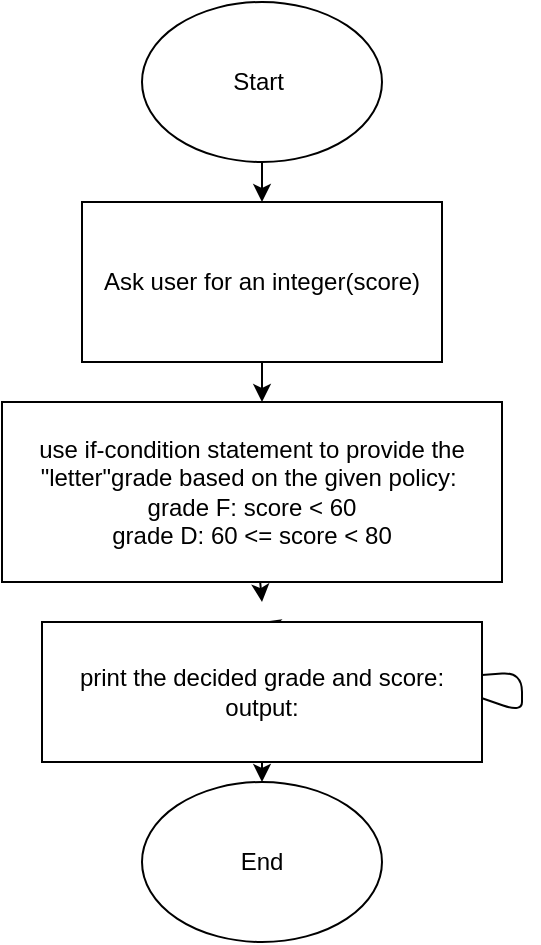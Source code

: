 <mxfile>
    <diagram id="Ll_64Q-51TuKkpA9_rPN" name="Page-1">
        <mxGraphModel dx="349" dy="390" grid="1" gridSize="10" guides="1" tooltips="1" connect="1" arrows="1" fold="1" page="1" pageScale="1" pageWidth="850" pageHeight="1100" math="0" shadow="0">
            <root>
                <mxCell id="0"/>
                <mxCell id="1" parent="0"/>
                <mxCell id="3" style="edgeStyle=none;html=1;" edge="1" parent="1" source="2">
                    <mxGeometry relative="1" as="geometry">
                        <mxPoint x="180" y="120" as="targetPoint"/>
                    </mxGeometry>
                </mxCell>
                <mxCell id="2" value="Start&amp;nbsp;" style="ellipse;whiteSpace=wrap;html=1;" vertex="1" parent="1">
                    <mxGeometry x="120" y="20" width="120" height="80" as="geometry"/>
                </mxCell>
                <mxCell id="6" style="edgeStyle=none;html=1;" edge="1" parent="1" source="4">
                    <mxGeometry relative="1" as="geometry">
                        <mxPoint x="180" y="220" as="targetPoint"/>
                    </mxGeometry>
                </mxCell>
                <mxCell id="4" value="Ask user for an integer(score)" style="rounded=0;whiteSpace=wrap;html=1;" vertex="1" parent="1">
                    <mxGeometry x="90" y="120" width="180" height="80" as="geometry"/>
                </mxCell>
                <mxCell id="8" style="edgeStyle=none;html=1;" edge="1" parent="1" source="7">
                    <mxGeometry relative="1" as="geometry">
                        <mxPoint x="180" y="320" as="targetPoint"/>
                    </mxGeometry>
                </mxCell>
                <mxCell id="7" value="use if-condition statement to provide the &quot;letter&quot;grade based on the given policy:&amp;nbsp;&lt;br&gt;grade F: score &amp;lt; 60&lt;br&gt;grade D: 60 &amp;lt;= score &amp;lt; 80" style="rounded=0;whiteSpace=wrap;html=1;" vertex="1" parent="1">
                    <mxGeometry x="50" y="220" width="250" height="90" as="geometry"/>
                </mxCell>
                <mxCell id="10" style="edgeStyle=none;html=1;" edge="1" parent="1" source="9">
                    <mxGeometry relative="1" as="geometry">
                        <mxPoint x="180" y="410" as="targetPoint"/>
                    </mxGeometry>
                </mxCell>
                <mxCell id="12" style="edgeStyle=none;html=1;entryX=0.5;entryY=0;entryDx=0;entryDy=0;" edge="1" parent="1" source="9" target="9">
                    <mxGeometry relative="1" as="geometry">
                        <mxPoint x="180" y="310" as="targetPoint"/>
                    </mxGeometry>
                </mxCell>
                <mxCell id="9" value="print the decided grade and score: output:" style="rounded=0;whiteSpace=wrap;html=1;" vertex="1" parent="1">
                    <mxGeometry x="70" y="330" width="220" height="70" as="geometry"/>
                </mxCell>
                <mxCell id="11" value="End" style="ellipse;whiteSpace=wrap;html=1;" vertex="1" parent="1">
                    <mxGeometry x="120" y="410" width="120" height="80" as="geometry"/>
                </mxCell>
            </root>
        </mxGraphModel>
    </diagram>
</mxfile>